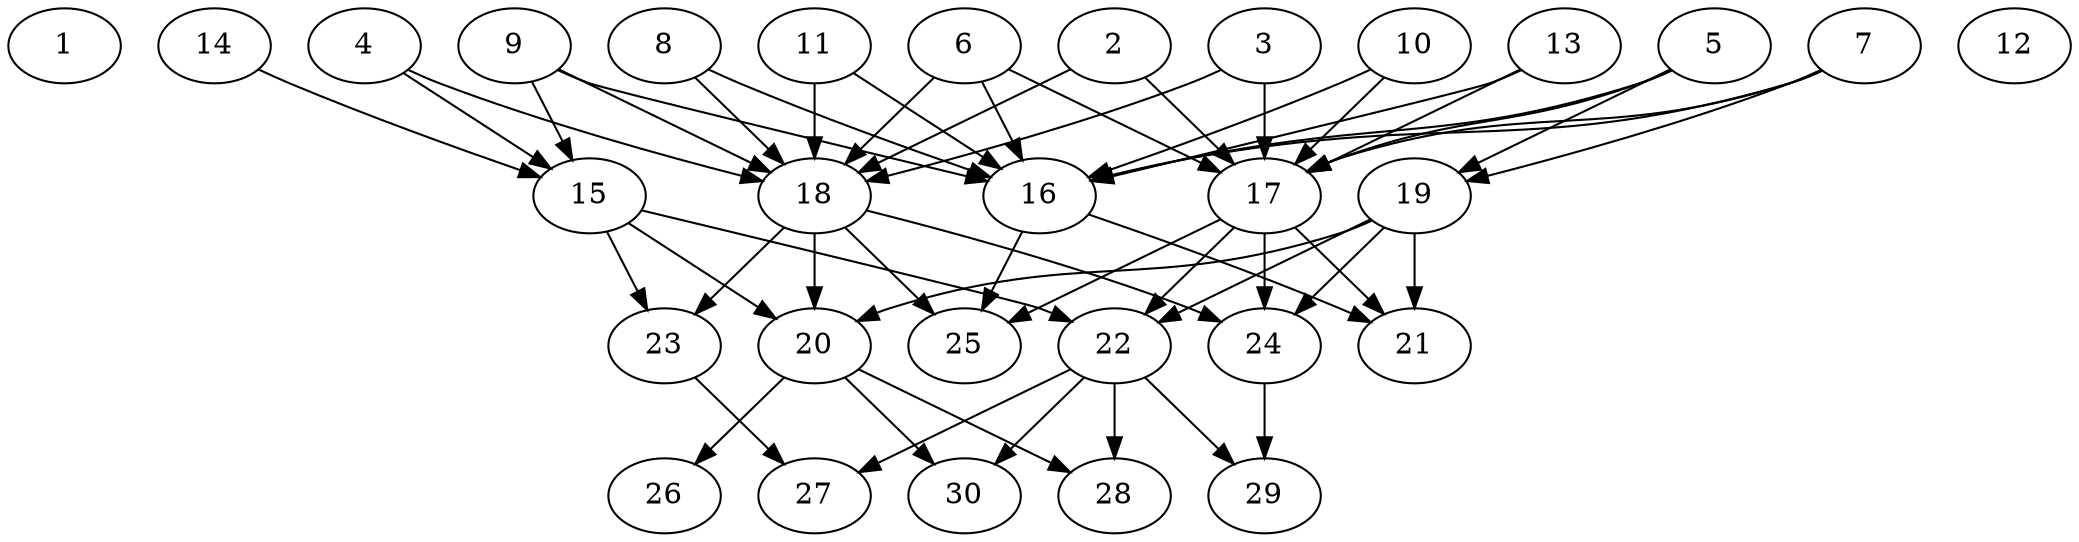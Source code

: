 // DAG automatically generated by daggen at Thu Oct  3 14:04:19 2019
// ./daggen --dot -n 30 --ccr 0.4 --fat 0.7 --regular 0.5 --density 0.6 --mindata 5242880 --maxdata 52428800 
digraph G {
  1 [size="63567360", alpha="0.01", expect_size="25426944"] 
  2 [size="21450240", alpha="0.02", expect_size="8580096"] 
  2 -> 17 [size ="8580096"]
  2 -> 18 [size ="8580096"]
  3 [size="69437440", alpha="0.18", expect_size="27774976"] 
  3 -> 17 [size ="27774976"]
  3 -> 18 [size ="27774976"]
  4 [size="88038400", alpha="0.13", expect_size="35215360"] 
  4 -> 15 [size ="35215360"]
  4 -> 18 [size ="35215360"]
  5 [size="81423360", alpha="0.01", expect_size="32569344"] 
  5 -> 16 [size ="32569344"]
  5 -> 17 [size ="32569344"]
  5 -> 19 [size ="32569344"]
  6 [size="129848320", alpha="0.05", expect_size="51939328"] 
  6 -> 16 [size ="51939328"]
  6 -> 17 [size ="51939328"]
  6 -> 18 [size ="51939328"]
  7 [size="87249920", alpha="0.19", expect_size="34899968"] 
  7 -> 16 [size ="34899968"]
  7 -> 17 [size ="34899968"]
  7 -> 19 [size ="34899968"]
  8 [size="55452160", alpha="0.07", expect_size="22180864"] 
  8 -> 16 [size ="22180864"]
  8 -> 18 [size ="22180864"]
  9 [size="111424000", alpha="0.17", expect_size="44569600"] 
  9 -> 15 [size ="44569600"]
  9 -> 16 [size ="44569600"]
  9 -> 18 [size ="44569600"]
  10 [size="105968640", alpha="0.01", expect_size="42387456"] 
  10 -> 16 [size ="42387456"]
  10 -> 17 [size ="42387456"]
  11 [size="46100480", alpha="0.13", expect_size="18440192"] 
  11 -> 16 [size ="18440192"]
  11 -> 18 [size ="18440192"]
  12 [size="51325440", alpha="0.07", expect_size="20530176"] 
  13 [size="62151680", alpha="0.04", expect_size="24860672"] 
  13 -> 16 [size ="24860672"]
  13 -> 17 [size ="24860672"]
  14 [size="53091840", alpha="0.19", expect_size="21236736"] 
  14 -> 15 [size ="21236736"]
  15 [size="13880320", alpha="0.07", expect_size="5552128"] 
  15 -> 20 [size ="5552128"]
  15 -> 22 [size ="5552128"]
  15 -> 23 [size ="5552128"]
  16 [size="21212160", alpha="0.11", expect_size="8484864"] 
  16 -> 21 [size ="8484864"]
  16 -> 25 [size ="8484864"]
  17 [size="51317760", alpha="0.05", expect_size="20527104"] 
  17 -> 21 [size ="20527104"]
  17 -> 22 [size ="20527104"]
  17 -> 24 [size ="20527104"]
  17 -> 25 [size ="20527104"]
  18 [size="45854720", alpha="0.18", expect_size="18341888"] 
  18 -> 20 [size ="18341888"]
  18 -> 23 [size ="18341888"]
  18 -> 24 [size ="18341888"]
  18 -> 25 [size ="18341888"]
  19 [size="86051840", alpha="0.16", expect_size="34420736"] 
  19 -> 20 [size ="34420736"]
  19 -> 21 [size ="34420736"]
  19 -> 22 [size ="34420736"]
  19 -> 24 [size ="34420736"]
  20 [size="68807680", alpha="0.14", expect_size="27523072"] 
  20 -> 26 [size ="27523072"]
  20 -> 28 [size ="27523072"]
  20 -> 30 [size ="27523072"]
  21 [size="73047040", alpha="0.00", expect_size="29218816"] 
  22 [size="32670720", alpha="0.08", expect_size="13068288"] 
  22 -> 27 [size ="13068288"]
  22 -> 28 [size ="13068288"]
  22 -> 29 [size ="13068288"]
  22 -> 30 [size ="13068288"]
  23 [size="72622080", alpha="0.06", expect_size="29048832"] 
  23 -> 27 [size ="29048832"]
  24 [size="95480320", alpha="0.16", expect_size="38192128"] 
  24 -> 29 [size ="38192128"]
  25 [size="91061760", alpha="0.18", expect_size="36424704"] 
  26 [size="15242240", alpha="0.20", expect_size="6096896"] 
  27 [size="78848000", alpha="0.14", expect_size="31539200"] 
  28 [size="108899840", alpha="0.15", expect_size="43559936"] 
  29 [size="99481600", alpha="0.13", expect_size="39792640"] 
  30 [size="74880000", alpha="0.07", expect_size="29952000"] 
}
